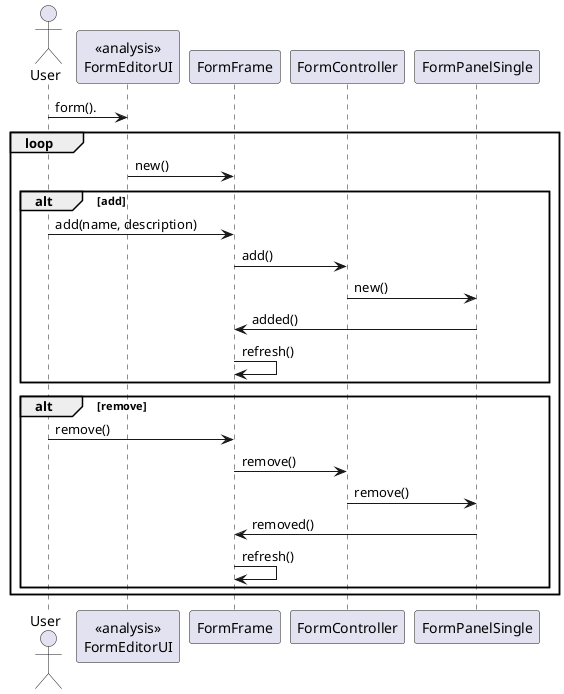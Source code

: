 @startuml doc-files/chat_app_analysis.png

actor User
participant "<<analysis>>\nFormEditorUI" as FormEditorUI



User->FormEditorUI: form().
loop
FormEditorUI->FormFrame: new()
alt add
User->FormFrame: add(name, description)
FormFrame->FormController: add()
FormController->FormPanelSingle: new()
FormPanelSingle->FormFrame:added()
FormFrame->FormFrame: refresh()
end
alt remove
User->FormFrame: remove()
FormFrame->FormController: remove()
FormController->FormPanelSingle: remove()
FormPanelSingle->FormFrame:removed()
FormFrame->FormFrame: refresh()
end

end

@enduml